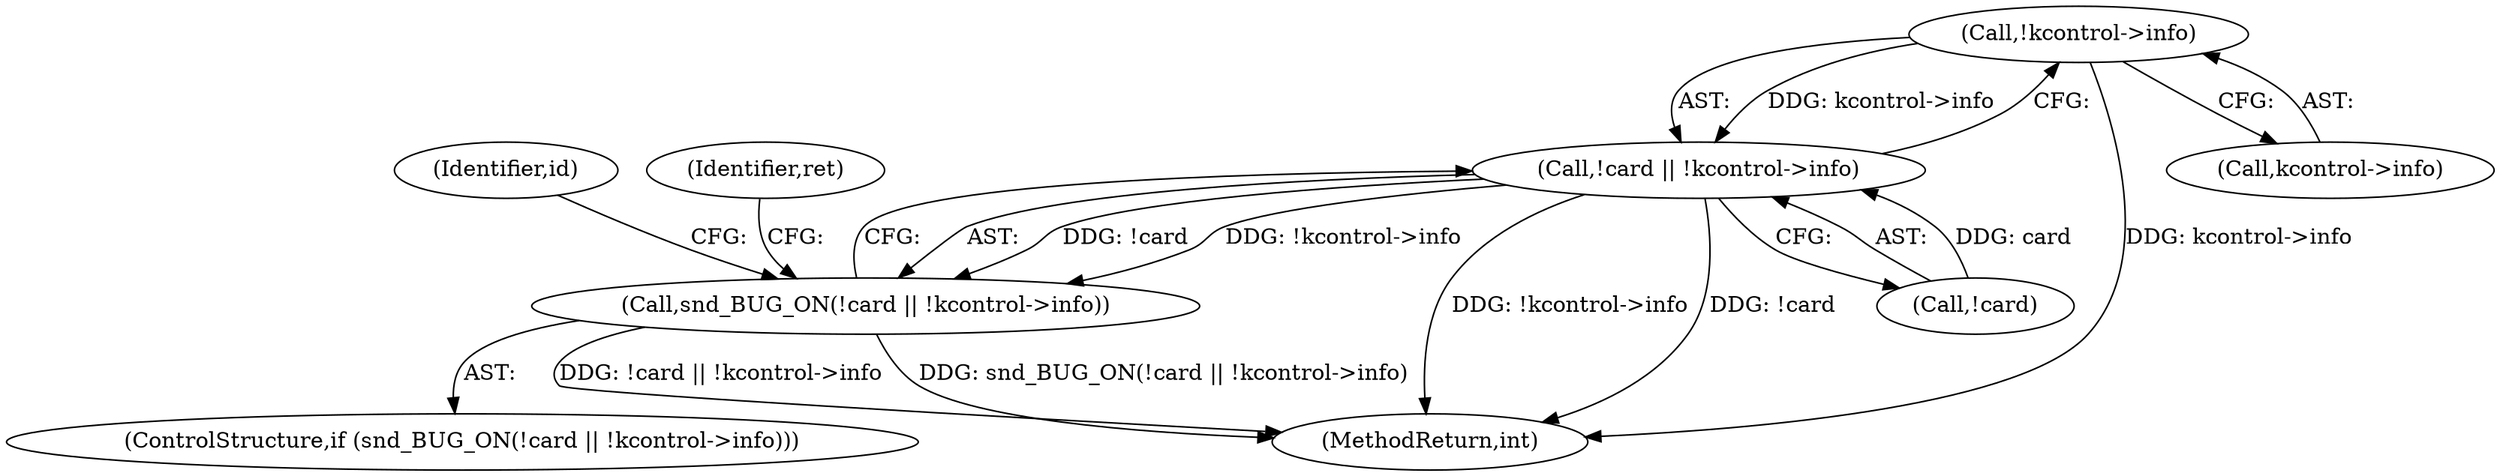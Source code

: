 digraph "0_linux_fd9f26e4eca5d08a27d12c0933fceef76ed9663d_1@pointer" {
"1000121" [label="(Call,!kcontrol->info)"];
"1000118" [label="(Call,!card || !kcontrol->info)"];
"1000117" [label="(Call,snd_BUG_ON(!card || !kcontrol->info))"];
"1000118" [label="(Call,!card || !kcontrol->info)"];
"1000121" [label="(Call,!kcontrol->info)"];
"1000132" [label="(Identifier,id)"];
"1000119" [label="(Call,!card)"];
"1000122" [label="(Call,kcontrol->info)"];
"1000116" [label="(ControlStructure,if (snd_BUG_ON(!card || !kcontrol->info)))"];
"1000117" [label="(Call,snd_BUG_ON(!card || !kcontrol->info))"];
"1000275" [label="(MethodReturn,int)"];
"1000127" [label="(Identifier,ret)"];
"1000121" -> "1000118"  [label="AST: "];
"1000121" -> "1000122"  [label="CFG: "];
"1000122" -> "1000121"  [label="AST: "];
"1000118" -> "1000121"  [label="CFG: "];
"1000121" -> "1000275"  [label="DDG: kcontrol->info"];
"1000121" -> "1000118"  [label="DDG: kcontrol->info"];
"1000118" -> "1000117"  [label="AST: "];
"1000118" -> "1000119"  [label="CFG: "];
"1000119" -> "1000118"  [label="AST: "];
"1000117" -> "1000118"  [label="CFG: "];
"1000118" -> "1000275"  [label="DDG: !kcontrol->info"];
"1000118" -> "1000275"  [label="DDG: !card"];
"1000118" -> "1000117"  [label="DDG: !card"];
"1000118" -> "1000117"  [label="DDG: !kcontrol->info"];
"1000119" -> "1000118"  [label="DDG: card"];
"1000117" -> "1000116"  [label="AST: "];
"1000127" -> "1000117"  [label="CFG: "];
"1000132" -> "1000117"  [label="CFG: "];
"1000117" -> "1000275"  [label="DDG: !card || !kcontrol->info"];
"1000117" -> "1000275"  [label="DDG: snd_BUG_ON(!card || !kcontrol->info)"];
}
